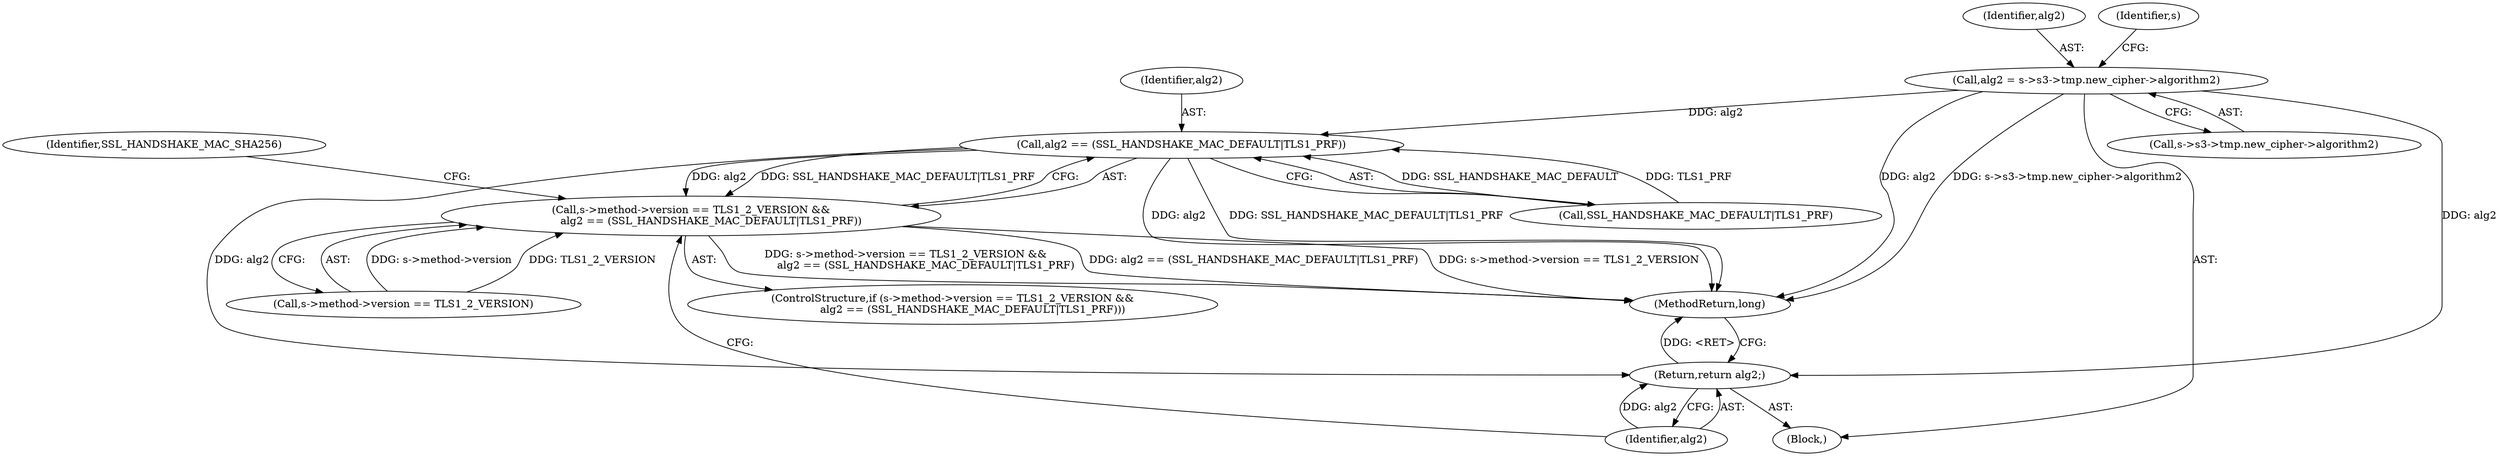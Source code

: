 digraph "0_openssl_ca989269a2876bae79393bd54c3e72d49975fc75@pointer" {
"1000104" [label="(Call,alg2 = s->s3->tmp.new_cipher->algorithm2)"];
"1000124" [label="(Call,alg2 == (SSL_HANDSHAKE_MAC_DEFAULT|TLS1_PRF))"];
"1000116" [label="(Call,s->method->version == TLS1_2_VERSION &&\n            alg2 == (SSL_HANDSHAKE_MAC_DEFAULT|TLS1_PRF))"];
"1000133" [label="(Return,return alg2;)"];
"1000105" [label="(Identifier,alg2)"];
"1000115" [label="(ControlStructure,if (s->method->version == TLS1_2_VERSION &&\n            alg2 == (SSL_HANDSHAKE_MAC_DEFAULT|TLS1_PRF)))"];
"1000125" [label="(Identifier,alg2)"];
"1000134" [label="(Identifier,alg2)"];
"1000120" [label="(Identifier,s)"];
"1000131" [label="(Identifier,SSL_HANDSHAKE_MAC_SHA256)"];
"1000117" [label="(Call,s->method->version == TLS1_2_VERSION)"];
"1000135" [label="(MethodReturn,long)"];
"1000116" [label="(Call,s->method->version == TLS1_2_VERSION &&\n            alg2 == (SSL_HANDSHAKE_MAC_DEFAULT|TLS1_PRF))"];
"1000104" [label="(Call,alg2 = s->s3->tmp.new_cipher->algorithm2)"];
"1000124" [label="(Call,alg2 == (SSL_HANDSHAKE_MAC_DEFAULT|TLS1_PRF))"];
"1000133" [label="(Return,return alg2;)"];
"1000102" [label="(Block,)"];
"1000126" [label="(Call,SSL_HANDSHAKE_MAC_DEFAULT|TLS1_PRF)"];
"1000106" [label="(Call,s->s3->tmp.new_cipher->algorithm2)"];
"1000104" -> "1000102"  [label="AST: "];
"1000104" -> "1000106"  [label="CFG: "];
"1000105" -> "1000104"  [label="AST: "];
"1000106" -> "1000104"  [label="AST: "];
"1000120" -> "1000104"  [label="CFG: "];
"1000104" -> "1000135"  [label="DDG: alg2"];
"1000104" -> "1000135"  [label="DDG: s->s3->tmp.new_cipher->algorithm2"];
"1000104" -> "1000124"  [label="DDG: alg2"];
"1000104" -> "1000133"  [label="DDG: alg2"];
"1000124" -> "1000116"  [label="AST: "];
"1000124" -> "1000126"  [label="CFG: "];
"1000125" -> "1000124"  [label="AST: "];
"1000126" -> "1000124"  [label="AST: "];
"1000116" -> "1000124"  [label="CFG: "];
"1000124" -> "1000135"  [label="DDG: alg2"];
"1000124" -> "1000135"  [label="DDG: SSL_HANDSHAKE_MAC_DEFAULT|TLS1_PRF"];
"1000124" -> "1000116"  [label="DDG: alg2"];
"1000124" -> "1000116"  [label="DDG: SSL_HANDSHAKE_MAC_DEFAULT|TLS1_PRF"];
"1000126" -> "1000124"  [label="DDG: SSL_HANDSHAKE_MAC_DEFAULT"];
"1000126" -> "1000124"  [label="DDG: TLS1_PRF"];
"1000124" -> "1000133"  [label="DDG: alg2"];
"1000116" -> "1000115"  [label="AST: "];
"1000116" -> "1000117"  [label="CFG: "];
"1000117" -> "1000116"  [label="AST: "];
"1000131" -> "1000116"  [label="CFG: "];
"1000134" -> "1000116"  [label="CFG: "];
"1000116" -> "1000135"  [label="DDG: s->method->version == TLS1_2_VERSION"];
"1000116" -> "1000135"  [label="DDG: s->method->version == TLS1_2_VERSION &&\n            alg2 == (SSL_HANDSHAKE_MAC_DEFAULT|TLS1_PRF)"];
"1000116" -> "1000135"  [label="DDG: alg2 == (SSL_HANDSHAKE_MAC_DEFAULT|TLS1_PRF)"];
"1000117" -> "1000116"  [label="DDG: s->method->version"];
"1000117" -> "1000116"  [label="DDG: TLS1_2_VERSION"];
"1000133" -> "1000102"  [label="AST: "];
"1000133" -> "1000134"  [label="CFG: "];
"1000134" -> "1000133"  [label="AST: "];
"1000135" -> "1000133"  [label="CFG: "];
"1000133" -> "1000135"  [label="DDG: <RET>"];
"1000134" -> "1000133"  [label="DDG: alg2"];
}
